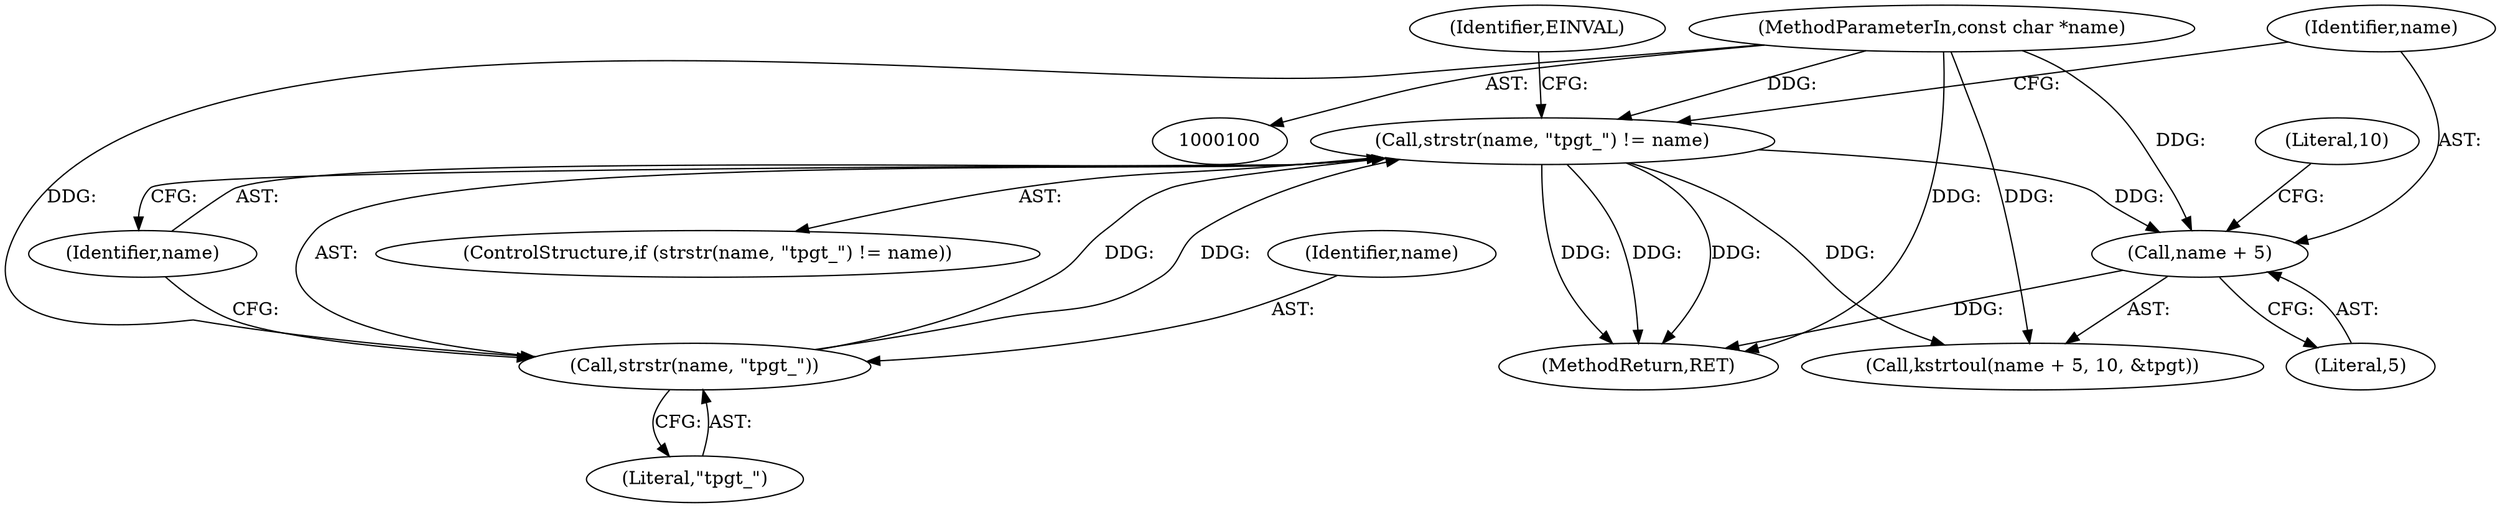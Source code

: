 digraph "0_linux_59c816c1f24df0204e01851431d3bab3eb76719c@pointer" {
"1000121" [label="(Call,name + 5)"];
"1000109" [label="(Call,strstr(name, \"tpgt_\") != name)"];
"1000110" [label="(Call,strstr(name, \"tpgt_\"))"];
"1000103" [label="(MethodParameterIn,const char *name)"];
"1000110" [label="(Call,strstr(name, \"tpgt_\"))"];
"1000113" [label="(Identifier,name)"];
"1000109" [label="(Call,strstr(name, \"tpgt_\") != name)"];
"1000117" [label="(Identifier,EINVAL)"];
"1000108" [label="(ControlStructure,if (strstr(name, \"tpgt_\") != name))"];
"1000211" [label="(MethodReturn,RET)"];
"1000111" [label="(Identifier,name)"];
"1000122" [label="(Identifier,name)"];
"1000120" [label="(Call,kstrtoul(name + 5, 10, &tpgt))"];
"1000103" [label="(MethodParameterIn,const char *name)"];
"1000121" [label="(Call,name + 5)"];
"1000112" [label="(Literal,\"tpgt_\")"];
"1000123" [label="(Literal,5)"];
"1000124" [label="(Literal,10)"];
"1000121" -> "1000120"  [label="AST: "];
"1000121" -> "1000123"  [label="CFG: "];
"1000122" -> "1000121"  [label="AST: "];
"1000123" -> "1000121"  [label="AST: "];
"1000124" -> "1000121"  [label="CFG: "];
"1000121" -> "1000211"  [label="DDG: "];
"1000109" -> "1000121"  [label="DDG: "];
"1000103" -> "1000121"  [label="DDG: "];
"1000109" -> "1000108"  [label="AST: "];
"1000109" -> "1000113"  [label="CFG: "];
"1000110" -> "1000109"  [label="AST: "];
"1000113" -> "1000109"  [label="AST: "];
"1000117" -> "1000109"  [label="CFG: "];
"1000122" -> "1000109"  [label="CFG: "];
"1000109" -> "1000211"  [label="DDG: "];
"1000109" -> "1000211"  [label="DDG: "];
"1000109" -> "1000211"  [label="DDG: "];
"1000110" -> "1000109"  [label="DDG: "];
"1000110" -> "1000109"  [label="DDG: "];
"1000103" -> "1000109"  [label="DDG: "];
"1000109" -> "1000120"  [label="DDG: "];
"1000110" -> "1000112"  [label="CFG: "];
"1000111" -> "1000110"  [label="AST: "];
"1000112" -> "1000110"  [label="AST: "];
"1000113" -> "1000110"  [label="CFG: "];
"1000103" -> "1000110"  [label="DDG: "];
"1000103" -> "1000100"  [label="AST: "];
"1000103" -> "1000211"  [label="DDG: "];
"1000103" -> "1000120"  [label="DDG: "];
}
